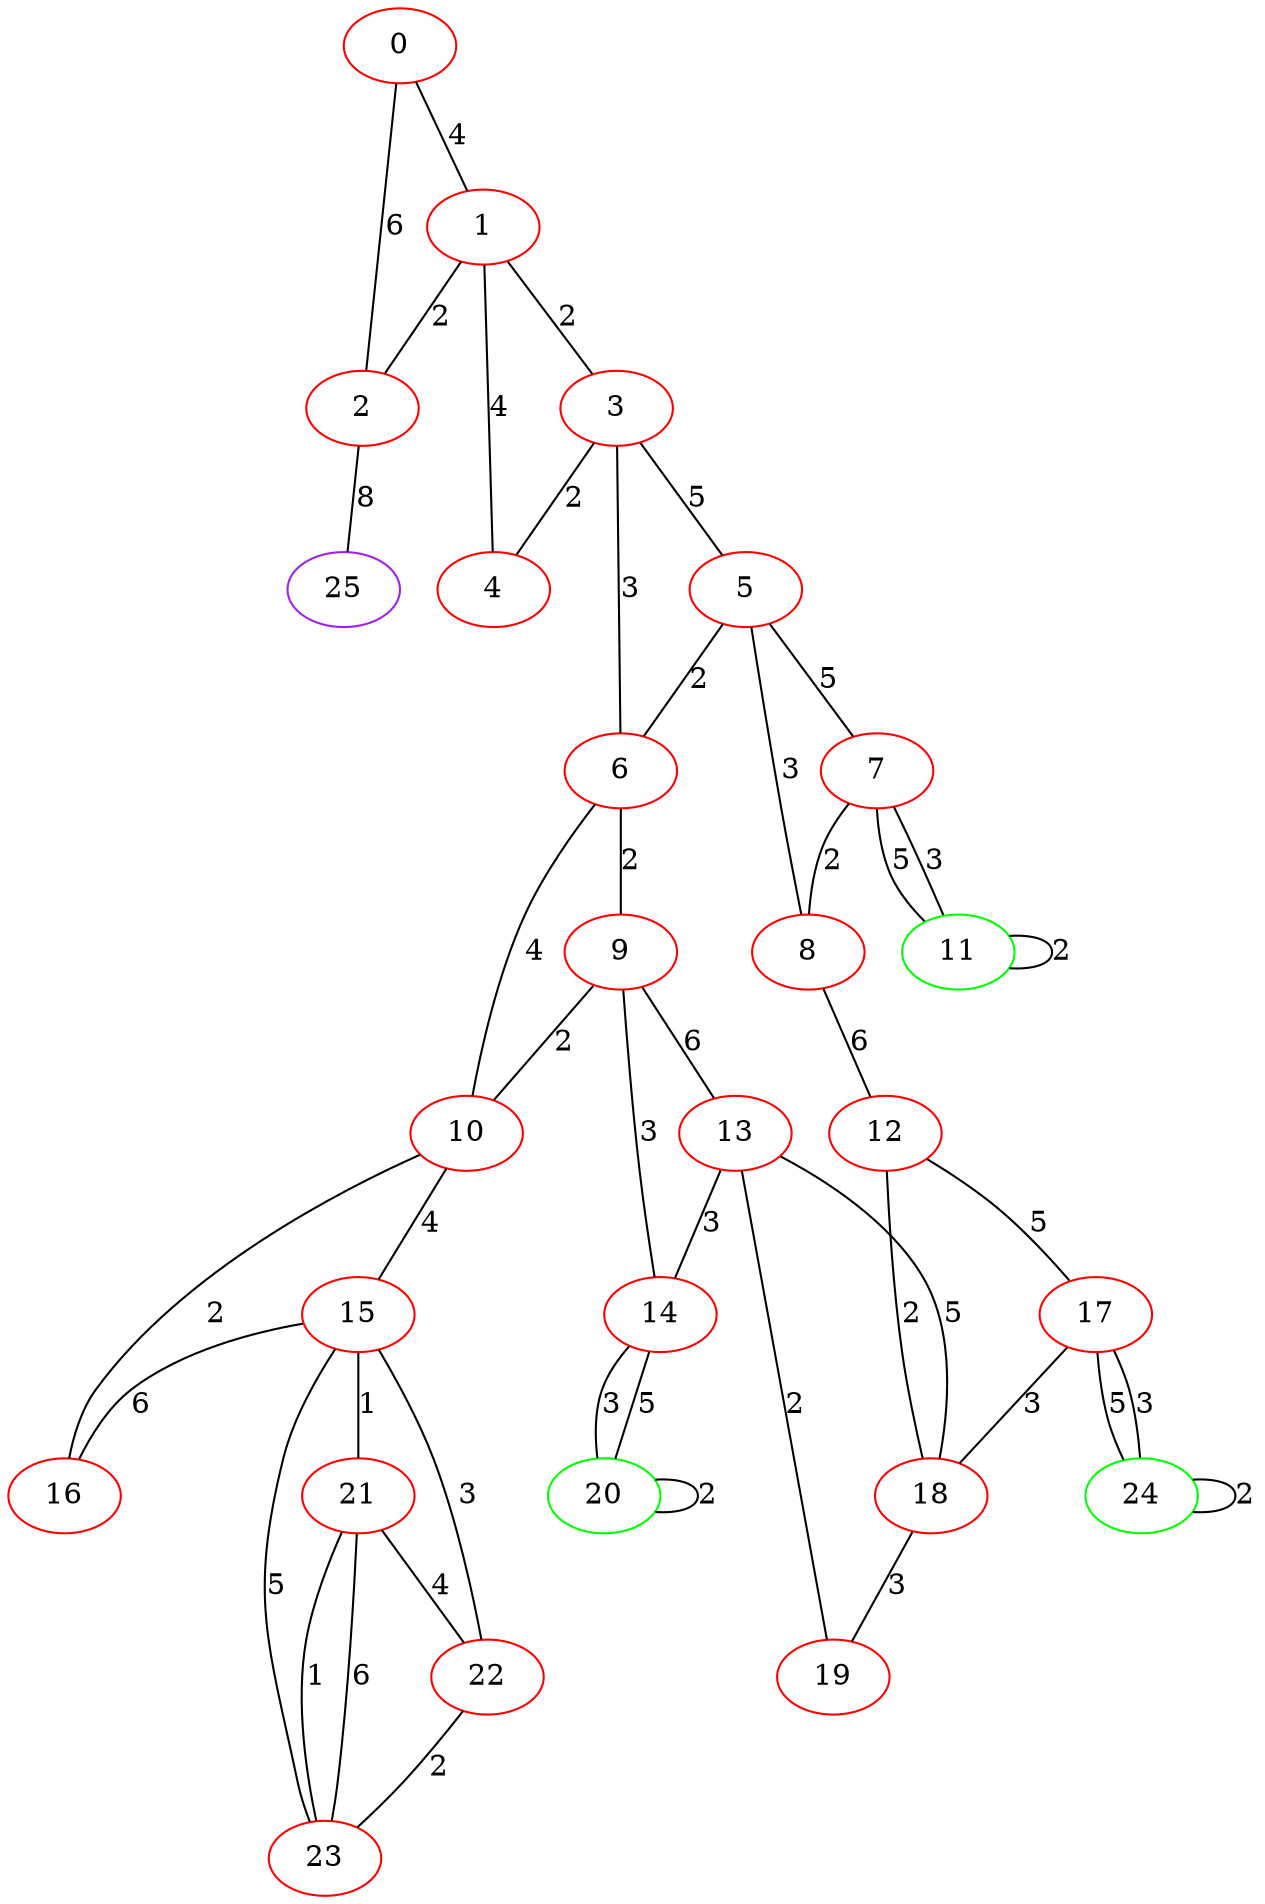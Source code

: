graph "" {
0 [color=red, weight=1];
1 [color=red, weight=1];
2 [color=red, weight=1];
3 [color=red, weight=1];
4 [color=red, weight=1];
5 [color=red, weight=1];
6 [color=red, weight=1];
7 [color=red, weight=1];
8 [color=red, weight=1];
9 [color=red, weight=1];
10 [color=red, weight=1];
11 [color=green, weight=2];
12 [color=red, weight=1];
13 [color=red, weight=1];
14 [color=red, weight=1];
15 [color=red, weight=1];
16 [color=red, weight=1];
17 [color=red, weight=1];
18 [color=red, weight=1];
19 [color=red, weight=1];
20 [color=green, weight=2];
21 [color=red, weight=1];
22 [color=red, weight=1];
23 [color=red, weight=1];
24 [color=green, weight=2];
25 [color=purple, weight=4];
0 -- 1  [key=0, label=4];
0 -- 2  [key=0, label=6];
1 -- 2  [key=0, label=2];
1 -- 3  [key=0, label=2];
1 -- 4  [key=0, label=4];
2 -- 25  [key=0, label=8];
3 -- 4  [key=0, label=2];
3 -- 5  [key=0, label=5];
3 -- 6  [key=0, label=3];
5 -- 8  [key=0, label=3];
5 -- 6  [key=0, label=2];
5 -- 7  [key=0, label=5];
6 -- 9  [key=0, label=2];
6 -- 10  [key=0, label=4];
7 -- 8  [key=0, label=2];
7 -- 11  [key=0, label=5];
7 -- 11  [key=1, label=3];
8 -- 12  [key=0, label=6];
9 -- 10  [key=0, label=2];
9 -- 14  [key=0, label=3];
9 -- 13  [key=0, label=6];
10 -- 16  [key=0, label=2];
10 -- 15  [key=0, label=4];
11 -- 11  [key=0, label=2];
12 -- 17  [key=0, label=5];
12 -- 18  [key=0, label=2];
13 -- 18  [key=0, label=5];
13 -- 19  [key=0, label=2];
13 -- 14  [key=0, label=3];
14 -- 20  [key=0, label=3];
14 -- 20  [key=1, label=5];
15 -- 16  [key=0, label=6];
15 -- 21  [key=0, label=1];
15 -- 22  [key=0, label=3];
15 -- 23  [key=0, label=5];
17 -- 24  [key=0, label=5];
17 -- 24  [key=1, label=3];
17 -- 18  [key=0, label=3];
18 -- 19  [key=0, label=3];
20 -- 20  [key=0, label=2];
21 -- 22  [key=0, label=4];
21 -- 23  [key=0, label=1];
21 -- 23  [key=1, label=6];
22 -- 23  [key=0, label=2];
24 -- 24  [key=0, label=2];
}
